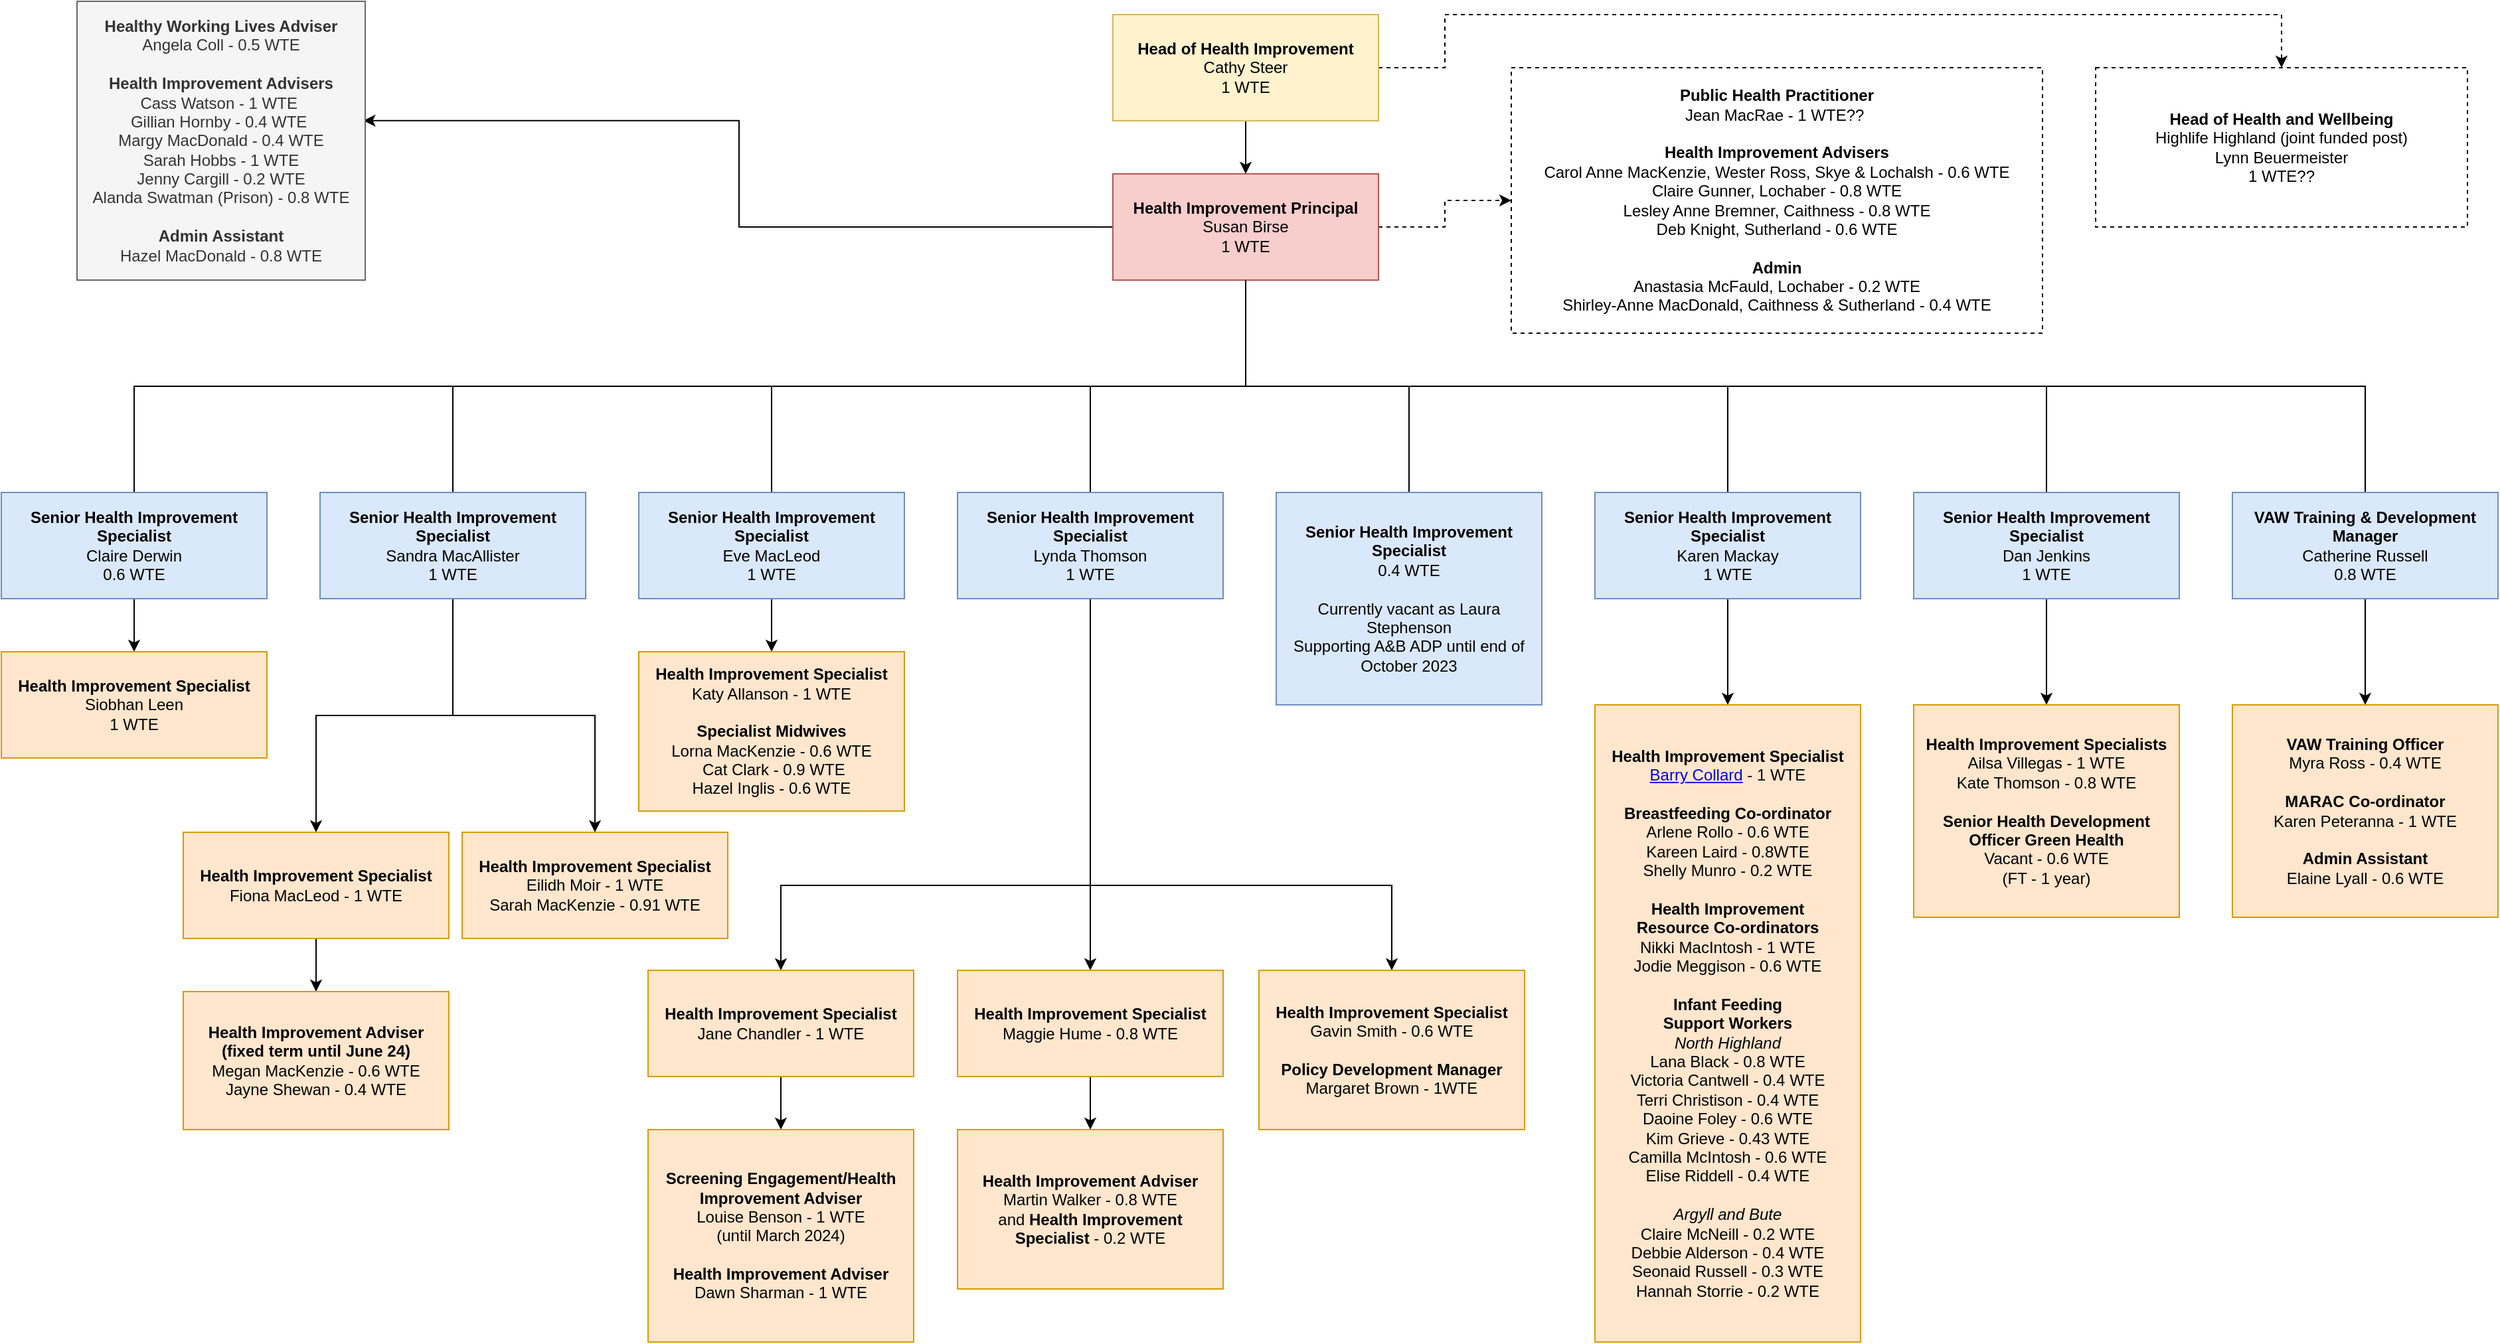 <mxfile version="21.6.6" type="github">
  <diagram name="Page-1" id="HcX3bfwF6lE1asdT7tTk">
    <mxGraphModel dx="1221" dy="751" grid="1" gridSize="10" guides="1" tooltips="1" connect="1" arrows="1" fold="1" page="1" pageScale="1" pageWidth="1920" pageHeight="1200" math="0" shadow="0">
      <root>
        <mxCell id="0" />
        <mxCell id="1" parent="0" />
        <mxCell id="362GJsHBonHIGvl6nyRb-12" style="edgeStyle=orthogonalEdgeStyle;rounded=0;orthogonalLoop=1;jettySize=auto;html=1;exitX=0.5;exitY=1;exitDx=0;exitDy=0;entryX=0.5;entryY=0;entryDx=0;entryDy=0;" parent="1" source="vD92ctXVasO_yc49qX7o-1" target="vD92ctXVasO_yc49qX7o-2" edge="1">
          <mxGeometry relative="1" as="geometry" />
        </mxCell>
        <mxCell id="dUJbXZuZC-ZlEkuP6XWf-4" value="" style="edgeStyle=orthogonalEdgeStyle;rounded=0;orthogonalLoop=1;jettySize=auto;html=1;entryX=0.5;entryY=0;entryDx=0;entryDy=0;dashed=1;" edge="1" parent="1" source="vD92ctXVasO_yc49qX7o-1" target="dUJbXZuZC-ZlEkuP6XWf-3">
          <mxGeometry relative="1" as="geometry">
            <Array as="points">
              <mxPoint x="1110" y="80" />
              <mxPoint x="1110" y="40" />
              <mxPoint x="1740" y="40" />
            </Array>
          </mxGeometry>
        </mxCell>
        <mxCell id="vD92ctXVasO_yc49qX7o-1" value="&lt;b&gt;Head of Health Improvement&lt;/b&gt;&lt;br&gt;Cathy Steer&lt;br&gt;1 WTE" style="rounded=0;whiteSpace=wrap;html=1;align=center;fillColor=#fff2cc;strokeColor=#d6b656;" parent="1" vertex="1">
          <mxGeometry x="860" y="40" width="200" height="80" as="geometry" />
        </mxCell>
        <mxCell id="l93xOszXTU8JTiS8Aog6-11" style="edgeStyle=orthogonalEdgeStyle;rounded=0;orthogonalLoop=1;jettySize=auto;html=1;entryX=0.994;entryY=0.428;entryDx=0;entryDy=0;entryPerimeter=0;" parent="1" source="vD92ctXVasO_yc49qX7o-2" target="362GJsHBonHIGvl6nyRb-2" edge="1">
          <mxGeometry relative="1" as="geometry" />
        </mxCell>
        <mxCell id="dUJbXZuZC-ZlEkuP6XWf-2" value="" style="edgeStyle=orthogonalEdgeStyle;rounded=0;orthogonalLoop=1;jettySize=auto;html=1;dashed=1;" edge="1" parent="1" source="vD92ctXVasO_yc49qX7o-2" target="dUJbXZuZC-ZlEkuP6XWf-1">
          <mxGeometry relative="1" as="geometry" />
        </mxCell>
        <UserObject label="&lt;b&gt;Health Improvement Principal&lt;br&gt;&lt;/b&gt;Susan Birse&lt;br&gt;1 WTE" id="vD92ctXVasO_yc49qX7o-2">
          <mxCell style="rounded=0;whiteSpace=wrap;html=1;align=center;fillColor=#f8cecc;strokeColor=#b85450;" parent="1" vertex="1">
            <mxGeometry x="860" y="160" width="200" height="80" as="geometry" />
          </mxCell>
        </UserObject>
        <mxCell id="362GJsHBonHIGvl6nyRb-2" value="&lt;div&gt;&lt;b&gt;Healthy Working Lives Adviser&lt;/b&gt;&lt;/div&gt;&lt;div&gt;Angela Coll - 0.5 WTE&lt;/div&gt;&lt;div&gt;&lt;br&gt;&lt;/div&gt;&lt;div&gt;&lt;b&gt;Health Improvement Advisers&lt;/b&gt;&lt;/div&gt;&lt;div&gt;&lt;div&gt;Cass Watson - 1 WTE&amp;nbsp;&lt;/div&gt;&lt;div&gt;Gillian Hornby - 0.4 WTE&amp;nbsp;&lt;/div&gt;&lt;div&gt;Margy MacDonald - 0.4 WTE&lt;/div&gt;&lt;div&gt;Sarah Hobbs - 1 WTE&lt;/div&gt;&lt;div&gt;Jenny Cargill - 0.2 WTE&lt;/div&gt;&lt;div&gt;Alanda Swatman (Prison) - 0.8 WTE&lt;/div&gt;&lt;/div&gt;&lt;div&gt;&lt;br&gt;&lt;/div&gt;&lt;div&gt;&lt;b&gt;Admin Assistant&lt;/b&gt;&lt;/div&gt;&lt;div&gt;Hazel MacDonald - 0.8 WTE&lt;/div&gt;" style="rounded=0;whiteSpace=wrap;html=1;fillColor=#f5f5f5;fontColor=#333333;strokeColor=#666666;" parent="1" vertex="1">
          <mxGeometry x="80" y="30" width="217" height="210" as="geometry" />
        </mxCell>
        <mxCell id="gycXvk_gMWdpRGh6Wd55-1" style="edgeStyle=orthogonalEdgeStyle;rounded=0;orthogonalLoop=1;jettySize=auto;html=1;exitX=0.5;exitY=0;exitDx=0;exitDy=0;entryX=0.5;entryY=1;entryDx=0;entryDy=0;endArrow=none;endFill=0;" parent="1" source="362GJsHBonHIGvl6nyRb-6" target="vD92ctXVasO_yc49qX7o-2" edge="1">
          <mxGeometry relative="1" as="geometry" />
        </mxCell>
        <mxCell id="gycXvk_gMWdpRGh6Wd55-9" value="" style="edgeStyle=orthogonalEdgeStyle;rounded=0;orthogonalLoop=1;jettySize=auto;html=1;" parent="1" source="362GJsHBonHIGvl6nyRb-6" target="gycXvk_gMWdpRGh6Wd55-8" edge="1">
          <mxGeometry relative="1" as="geometry" />
        </mxCell>
        <mxCell id="362GJsHBonHIGvl6nyRb-6" value="&lt;div&gt;&lt;b&gt;Senior Health Improvement Specialist&lt;/b&gt;&lt;/div&gt;&lt;div&gt;Claire Derwin&lt;/div&gt;&lt;div&gt;0.6 WTE&lt;/div&gt;" style="rounded=0;whiteSpace=wrap;html=1;fillColor=#dae8fc;strokeColor=#6c8ebf;" parent="1" vertex="1">
          <mxGeometry x="23" y="400" width="200" height="80" as="geometry" />
        </mxCell>
        <mxCell id="gycXvk_gMWdpRGh6Wd55-11" value="" style="edgeStyle=orthogonalEdgeStyle;rounded=0;orthogonalLoop=1;jettySize=auto;html=1;" parent="1" source="362GJsHBonHIGvl6nyRb-7" target="gycXvk_gMWdpRGh6Wd55-10" edge="1">
          <mxGeometry relative="1" as="geometry" />
        </mxCell>
        <mxCell id="gycXvk_gMWdpRGh6Wd55-33" style="edgeStyle=orthogonalEdgeStyle;rounded=0;orthogonalLoop=1;jettySize=auto;html=1;exitX=0.5;exitY=0;exitDx=0;exitDy=0;entryX=0.5;entryY=1;entryDx=0;entryDy=0;endArrow=none;endFill=0;" parent="1" source="362GJsHBonHIGvl6nyRb-7" target="vD92ctXVasO_yc49qX7o-2" edge="1">
          <mxGeometry relative="1" as="geometry" />
        </mxCell>
        <mxCell id="l93xOszXTU8JTiS8Aog6-9" style="edgeStyle=orthogonalEdgeStyle;rounded=0;orthogonalLoop=1;jettySize=auto;html=1;entryX=0.5;entryY=0;entryDx=0;entryDy=0;" parent="1" source="362GJsHBonHIGvl6nyRb-7" target="l93xOszXTU8JTiS8Aog6-8" edge="1">
          <mxGeometry relative="1" as="geometry" />
        </mxCell>
        <mxCell id="362GJsHBonHIGvl6nyRb-7" value="&lt;div&gt;&lt;b&gt;Senior Health Improvement Specialist&lt;/b&gt;&lt;/div&gt;&lt;div&gt;Sandra MacAllister&lt;/div&gt;&lt;div&gt;1 WTE&lt;/div&gt;" style="rounded=0;whiteSpace=wrap;html=1;fillColor=#dae8fc;strokeColor=#6c8ebf;" parent="1" vertex="1">
          <mxGeometry x="263" y="400" width="200" height="80" as="geometry" />
        </mxCell>
        <mxCell id="gycXvk_gMWdpRGh6Wd55-3" style="edgeStyle=orthogonalEdgeStyle;rounded=0;orthogonalLoop=1;jettySize=auto;html=1;exitX=0.5;exitY=0;exitDx=0;exitDy=0;entryX=0.5;entryY=1;entryDx=0;entryDy=0;endArrow=none;endFill=0;" parent="1" source="362GJsHBonHIGvl6nyRb-8" target="vD92ctXVasO_yc49qX7o-2" edge="1">
          <mxGeometry relative="1" as="geometry" />
        </mxCell>
        <mxCell id="gycXvk_gMWdpRGh6Wd55-13" value="" style="edgeStyle=orthogonalEdgeStyle;rounded=0;orthogonalLoop=1;jettySize=auto;html=1;" parent="1" source="362GJsHBonHIGvl6nyRb-8" target="gycXvk_gMWdpRGh6Wd55-12" edge="1">
          <mxGeometry relative="1" as="geometry" />
        </mxCell>
        <mxCell id="362GJsHBonHIGvl6nyRb-8" value="&lt;div&gt;&lt;b&gt;Senior Health Improvement Specialist&lt;/b&gt;&lt;/div&gt;&lt;div&gt;Eve MacLeod&lt;/div&gt;&lt;div&gt;1 WTE&lt;/div&gt;" style="rounded=0;whiteSpace=wrap;html=1;fillColor=#dae8fc;strokeColor=#6c8ebf;" parent="1" vertex="1">
          <mxGeometry x="503" y="400" width="200" height="80" as="geometry" />
        </mxCell>
        <mxCell id="gycXvk_gMWdpRGh6Wd55-4" style="edgeStyle=orthogonalEdgeStyle;rounded=0;orthogonalLoop=1;jettySize=auto;html=1;exitX=0.5;exitY=0;exitDx=0;exitDy=0;entryX=0.5;entryY=1;entryDx=0;entryDy=0;endArrow=none;endFill=0;" parent="1" source="362GJsHBonHIGvl6nyRb-9" target="vD92ctXVasO_yc49qX7o-2" edge="1">
          <mxGeometry relative="1" as="geometry" />
        </mxCell>
        <mxCell id="l93xOszXTU8JTiS8Aog6-3" style="edgeStyle=orthogonalEdgeStyle;rounded=0;orthogonalLoop=1;jettySize=auto;html=1;" parent="1" source="362GJsHBonHIGvl6nyRb-9" target="gycXvk_gMWdpRGh6Wd55-14" edge="1">
          <mxGeometry relative="1" as="geometry">
            <Array as="points">
              <mxPoint x="843" y="696" />
              <mxPoint x="610" y="696" />
            </Array>
          </mxGeometry>
        </mxCell>
        <mxCell id="l93xOszXTU8JTiS8Aog6-4" style="edgeStyle=orthogonalEdgeStyle;rounded=0;orthogonalLoop=1;jettySize=auto;html=1;entryX=0.5;entryY=0;entryDx=0;entryDy=0;" parent="1" target="l93xOszXTU8JTiS8Aog6-2" edge="1">
          <mxGeometry relative="1" as="geometry">
            <mxPoint x="843" y="426" as="sourcePoint" />
            <mxPoint x="1070" y="666" as="targetPoint" />
            <Array as="points">
              <mxPoint x="843" y="696" />
              <mxPoint x="1070" y="696" />
            </Array>
          </mxGeometry>
        </mxCell>
        <mxCell id="l93xOszXTU8JTiS8Aog6-5" style="edgeStyle=orthogonalEdgeStyle;rounded=0;orthogonalLoop=1;jettySize=auto;html=1;" parent="1" source="362GJsHBonHIGvl6nyRb-9" target="l93xOszXTU8JTiS8Aog6-1" edge="1">
          <mxGeometry relative="1" as="geometry">
            <Array as="points">
              <mxPoint x="843" y="616" />
              <mxPoint x="843" y="616" />
            </Array>
          </mxGeometry>
        </mxCell>
        <mxCell id="362GJsHBonHIGvl6nyRb-9" value="&lt;div&gt;&lt;b&gt;Senior Health Improvement Specialist&lt;/b&gt;&lt;/div&gt;&lt;div&gt;&lt;div&gt;Lynda Thomson&lt;/div&gt;&lt;div&gt;1 WTE&lt;/div&gt;&lt;/div&gt;" style="rounded=0;whiteSpace=wrap;html=1;fillColor=#dae8fc;strokeColor=#6c8ebf;" parent="1" vertex="1">
          <mxGeometry x="743" y="400" width="200" height="80" as="geometry" />
        </mxCell>
        <mxCell id="gycXvk_gMWdpRGh6Wd55-5" style="edgeStyle=orthogonalEdgeStyle;rounded=0;orthogonalLoop=1;jettySize=auto;html=1;exitX=0.5;exitY=0;exitDx=0;exitDy=0;entryX=0.5;entryY=1;entryDx=0;entryDy=0;endArrow=none;endFill=0;" parent="1" source="362GJsHBonHIGvl6nyRb-10" target="vD92ctXVasO_yc49qX7o-2" edge="1">
          <mxGeometry relative="1" as="geometry" />
        </mxCell>
        <mxCell id="362GJsHBonHIGvl6nyRb-10" value="&lt;div&gt;&lt;b&gt;Senior Health Improvement Specialist&lt;/b&gt;&lt;/div&gt;&lt;div&gt;&lt;div&gt;0.4 WTE&lt;/div&gt;&lt;div&gt;&lt;br&gt;&lt;/div&gt;&lt;div&gt;Currently vacant as Laura Stephenson&lt;/div&gt;&lt;div&gt;Supporting A&amp;amp;B ADP until end of October 2023&lt;/div&gt;&lt;/div&gt;" style="rounded=0;whiteSpace=wrap;html=1;fillColor=#dae8fc;strokeColor=#6c8ebf;" parent="1" vertex="1">
          <mxGeometry x="983" y="400" width="200" height="160" as="geometry" />
        </mxCell>
        <mxCell id="gycXvk_gMWdpRGh6Wd55-7" style="edgeStyle=orthogonalEdgeStyle;rounded=0;orthogonalLoop=1;jettySize=auto;html=1;exitX=0.5;exitY=0;exitDx=0;exitDy=0;entryX=0.5;entryY=1;entryDx=0;entryDy=0;endArrow=none;endFill=0;" parent="1" source="362GJsHBonHIGvl6nyRb-11" target="vD92ctXVasO_yc49qX7o-2" edge="1">
          <mxGeometry relative="1" as="geometry" />
        </mxCell>
        <mxCell id="gycXvk_gMWdpRGh6Wd55-19" value="" style="edgeStyle=orthogonalEdgeStyle;rounded=0;orthogonalLoop=1;jettySize=auto;html=1;" parent="1" source="362GJsHBonHIGvl6nyRb-11" target="gycXvk_gMWdpRGh6Wd55-18" edge="1">
          <mxGeometry relative="1" as="geometry" />
        </mxCell>
        <mxCell id="362GJsHBonHIGvl6nyRb-11" value="&lt;div&gt;&lt;b&gt;Senior Health Improvement Specialist&lt;/b&gt;&lt;/div&gt;&lt;div&gt;Karen Mackay&lt;/div&gt;&lt;div&gt;1 WTE&lt;/div&gt;" style="rounded=0;whiteSpace=wrap;html=1;fillColor=#dae8fc;strokeColor=#6c8ebf;" parent="1" vertex="1">
          <mxGeometry x="1223" y="400" width="200" height="80" as="geometry" />
        </mxCell>
        <mxCell id="gycXvk_gMWdpRGh6Wd55-8" value="&lt;div&gt;&lt;b&gt;Health Improvement Specialist&lt;/b&gt;&lt;/div&gt;&lt;div&gt;Siobhan Leen&lt;/div&gt;&lt;div&gt;1 WTE&lt;/div&gt;" style="rounded=0;whiteSpace=wrap;html=1;fillColor=#ffe6cc;strokeColor=#d79b00;" parent="1" vertex="1">
          <mxGeometry x="23" y="520" width="200" height="80" as="geometry" />
        </mxCell>
        <mxCell id="5PrLI-bdZE74SPTcNNlp-3" value="" style="edgeStyle=orthogonalEdgeStyle;rounded=0;orthogonalLoop=1;jettySize=auto;html=1;" parent="1" source="gycXvk_gMWdpRGh6Wd55-10" target="5PrLI-bdZE74SPTcNNlp-2" edge="1">
          <mxGeometry relative="1" as="geometry" />
        </mxCell>
        <mxCell id="gycXvk_gMWdpRGh6Wd55-10" value="&lt;div&gt;&lt;b&gt;Health Improvement Specialist&lt;/b&gt;&lt;/div&gt;&lt;div&gt;Fiona MacLeod - 1 WTE&lt;/div&gt;" style="rounded=0;whiteSpace=wrap;html=1;fillColor=#ffe6cc;strokeColor=#d79b00;" parent="1" vertex="1">
          <mxGeometry x="160" y="656" width="200" height="80" as="geometry" />
        </mxCell>
        <mxCell id="gycXvk_gMWdpRGh6Wd55-12" value="&lt;div&gt;&lt;b&gt;Health Improvement Specialist&lt;/b&gt;&lt;/div&gt;&lt;div&gt;Katy Allanson - 1 WTE&lt;/div&gt;&lt;div&gt;&lt;br&gt;&lt;/div&gt;&lt;div&gt;&lt;b&gt;Specialist Midwives&lt;/b&gt;&lt;/div&gt;&lt;div&gt;&lt;div&gt;Lorna MacKenzie - 0.6 WTE&lt;/div&gt;&lt;div&gt;&amp;nbsp;Cat Clark - 0.9 WTE&lt;/div&gt;&lt;div&gt;Hazel Inglis - 0.6 WTE&lt;/div&gt;&lt;/div&gt;" style="rounded=0;whiteSpace=wrap;html=1;fillColor=#ffe6cc;strokeColor=#d79b00;" parent="1" vertex="1">
          <mxGeometry x="503" y="520" width="200" height="120" as="geometry" />
        </mxCell>
        <mxCell id="gycXvk_gMWdpRGh6Wd55-21" value="" style="edgeStyle=orthogonalEdgeStyle;rounded=0;orthogonalLoop=1;jettySize=auto;html=1;" parent="1" source="gycXvk_gMWdpRGh6Wd55-14" target="gycXvk_gMWdpRGh6Wd55-20" edge="1">
          <mxGeometry relative="1" as="geometry" />
        </mxCell>
        <mxCell id="gycXvk_gMWdpRGh6Wd55-14" value="&lt;div&gt;&lt;b&gt;Health Improvement Specialist&lt;/b&gt;&lt;/div&gt;&lt;div&gt;Jane Chandler - 1 WTE&lt;/div&gt;" style="rounded=0;whiteSpace=wrap;html=1;fillColor=#ffe6cc;strokeColor=#d79b00;" parent="1" vertex="1">
          <mxGeometry x="510" y="760" width="200" height="80" as="geometry" />
        </mxCell>
        <mxCell id="gycXvk_gMWdpRGh6Wd55-18" value="&lt;div&gt;&lt;b&gt;Health Improvement Specialist&lt;/b&gt;&lt;/div&gt;&lt;div&gt;&lt;a href=&quot;https://nhshighland.publichealth.scot.nhs.uk/staff/barry-collard/&quot;&gt;Barry Collard&lt;/a&gt; - 1 WTE&lt;/div&gt;&lt;div&gt;&lt;b&gt;&lt;br&gt;&lt;/b&gt;&lt;/div&gt;&lt;div&gt;&lt;b&gt;Breastfeeding Co-ordinator&lt;/b&gt;&lt;/div&gt;&lt;div&gt;Arlene Rollo - 0.6 WTE&lt;/div&gt;&lt;div&gt;&lt;div&gt;Kareen Laird - 0.8WTE&lt;/div&gt;&lt;div&gt;Shelly Munro - 0.2 WTE&lt;/div&gt;&lt;/div&gt;&lt;div&gt;&lt;b&gt;&lt;br&gt;&lt;/b&gt;&lt;/div&gt;&lt;b&gt;Health Improvement &lt;br&gt;Resource Co-ordinators&lt;/b&gt;&lt;br&gt;&lt;div&gt;Nikki MacIntosh - 1 WTE&lt;/div&gt;&lt;div&gt;Jodie Meggison - 0.6 WTE&lt;/div&gt;&lt;div&gt;&lt;b&gt;&lt;br&gt;&lt;/b&gt;&lt;/div&gt;&lt;div&gt;&lt;b&gt;Infant Feeding&lt;br&gt;Support Workers&lt;/b&gt;&lt;/div&gt;&lt;div&gt;&lt;div style=&quot;&quot;&gt;&lt;i&gt;North Highland&lt;/i&gt;&lt;/div&gt;&lt;div style=&quot;&quot;&gt;Lana Black - 0.8 WTE&lt;/div&gt;&lt;div style=&quot;&quot;&gt;Victoria Cantwell - 0.4 WTE&lt;/div&gt;&lt;div style=&quot;&quot;&gt;Terri Christison - 0.4 WTE&lt;/div&gt;&lt;div style=&quot;&quot;&gt;Daoine Foley - 0.6 WTE&lt;/div&gt;&lt;div style=&quot;&quot;&gt;Kim Grieve - 0.43 WTE&lt;/div&gt;&lt;div style=&quot;&quot;&gt;Camilla McIntosh - 0.6 WTE&lt;/div&gt;&lt;div style=&quot;&quot;&gt;Elise Riddell - 0.4 WTE&lt;/div&gt;&lt;div style=&quot;&quot;&gt;&lt;br&gt;&lt;/div&gt;&lt;div style=&quot;&quot;&gt;&lt;i&gt;Argyll and Bute&lt;/i&gt;&lt;/div&gt;&lt;div style=&quot;&quot;&gt;Claire&amp;nbsp;McNeill&amp;nbsp;- 0.2 WTE&lt;/div&gt;&lt;div style=&quot;&quot;&gt;Debbie Alderson - 0.4 WTE&lt;/div&gt;&lt;div style=&quot;&quot;&gt;Seonaid Russell - 0.3 WTE&lt;/div&gt;&lt;div style=&quot;&quot;&gt;Hannah Storrie - 0.2 WTE&lt;/div&gt;&lt;/div&gt;" style="rounded=0;whiteSpace=wrap;html=1;fillColor=#ffe6cc;strokeColor=#d79b00;" parent="1" vertex="1">
          <mxGeometry x="1223" y="560" width="200" height="480" as="geometry" />
        </mxCell>
        <mxCell id="gycXvk_gMWdpRGh6Wd55-20" value="&lt;b&gt;Screening Engagement/Health Improvement Adviser&lt;/b&gt;&lt;div&gt;Louise Benson - 1 WTE&lt;br&gt;&lt;/div&gt;&lt;div&gt;(until March 2024)&lt;/div&gt;&lt;div&gt;&lt;b&gt;&lt;br&gt;&lt;/b&gt;&lt;/div&gt;&lt;div&gt;&lt;b&gt;Health Improvement Adviser&lt;/b&gt;&lt;/div&gt;&lt;div&gt;Dawn Sharman - 1 WTE&lt;/div&gt;" style="rounded=0;whiteSpace=wrap;html=1;fillColor=#ffe6cc;strokeColor=#d79b00;" parent="1" vertex="1">
          <mxGeometry x="510" y="880" width="200" height="160" as="geometry" />
        </mxCell>
        <mxCell id="gycXvk_gMWdpRGh6Wd55-25" style="edgeStyle=orthogonalEdgeStyle;rounded=0;orthogonalLoop=1;jettySize=auto;html=1;exitX=0.5;exitY=0;exitDx=0;exitDy=0;entryX=0.5;entryY=1;entryDx=0;entryDy=0;endArrow=none;endFill=0;" parent="1" source="gycXvk_gMWdpRGh6Wd55-22" target="vD92ctXVasO_yc49qX7o-2" edge="1">
          <mxGeometry relative="1" as="geometry" />
        </mxCell>
        <mxCell id="gycXvk_gMWdpRGh6Wd55-28" value="" style="edgeStyle=orthogonalEdgeStyle;rounded=0;orthogonalLoop=1;jettySize=auto;html=1;" parent="1" source="gycXvk_gMWdpRGh6Wd55-22" target="gycXvk_gMWdpRGh6Wd55-27" edge="1">
          <mxGeometry relative="1" as="geometry" />
        </mxCell>
        <mxCell id="gycXvk_gMWdpRGh6Wd55-22" value="&lt;div&gt;&lt;b&gt;Senior Health Improvement Specialist&lt;/b&gt;&lt;/div&gt;&lt;div&gt;&lt;div&gt;Dan Jenkins&lt;/div&gt;&lt;div&gt;1 WTE&lt;/div&gt;&lt;/div&gt;" style="rounded=0;whiteSpace=wrap;html=1;fillColor=#dae8fc;strokeColor=#6c8ebf;" parent="1" vertex="1">
          <mxGeometry x="1463" y="400" width="200" height="80" as="geometry" />
        </mxCell>
        <mxCell id="gycXvk_gMWdpRGh6Wd55-26" style="edgeStyle=orthogonalEdgeStyle;rounded=0;orthogonalLoop=1;jettySize=auto;html=1;exitX=0.5;exitY=0;exitDx=0;exitDy=0;entryX=0.5;entryY=1;entryDx=0;entryDy=0;endArrow=none;endFill=0;" parent="1" source="gycXvk_gMWdpRGh6Wd55-23" target="vD92ctXVasO_yc49qX7o-2" edge="1">
          <mxGeometry relative="1" as="geometry" />
        </mxCell>
        <mxCell id="gycXvk_gMWdpRGh6Wd55-30" value="" style="edgeStyle=orthogonalEdgeStyle;rounded=0;orthogonalLoop=1;jettySize=auto;html=1;" parent="1" source="gycXvk_gMWdpRGh6Wd55-23" target="gycXvk_gMWdpRGh6Wd55-29" edge="1">
          <mxGeometry relative="1" as="geometry" />
        </mxCell>
        <mxCell id="gycXvk_gMWdpRGh6Wd55-23" value="&lt;div&gt;&lt;b&gt;VAW Training &amp;amp; Development Manager&lt;/b&gt;&lt;/div&gt;&lt;div&gt;Catherine Russell&lt;/div&gt;&lt;div&gt;0.8 WTE&lt;/div&gt;" style="rounded=0;whiteSpace=wrap;html=1;fillColor=#dae8fc;strokeColor=#6c8ebf;" parent="1" vertex="1">
          <mxGeometry x="1703" y="400" width="200" height="80" as="geometry" />
        </mxCell>
        <mxCell id="gycXvk_gMWdpRGh6Wd55-27" value="&lt;div&gt;&lt;b&gt;Health Improvement Specialists&lt;/b&gt;&lt;/div&gt;&lt;div style=&quot;border-color: var(--border-color);&quot;&gt;Ailsa Villegas -&amp;nbsp;&lt;span style=&quot;background-color: initial;&quot;&gt;1 WTE&lt;/span&gt;&lt;/div&gt;Kate Thomson&amp;nbsp;- 0.8 WTE&lt;br&gt;&lt;br&gt;&lt;div style=&quot;border-color: var(--border-color);&quot;&gt;&lt;b style=&quot;border-color: var(--border-color); background-color: initial;&quot;&gt;Senior Health Development Officer Green Health&lt;/b&gt;&lt;br style=&quot;border-color: var(--border-color);&quot;&gt;&lt;/div&gt;&lt;div style=&quot;border-color: var(--border-color);&quot;&gt;Vacant - 0.6 WTE&lt;br style=&quot;border-color: var(--border-color);&quot;&gt;(FT - 1 year)&lt;/div&gt;" style="rounded=0;whiteSpace=wrap;html=1;fillColor=#ffe6cc;strokeColor=#d79b00;" parent="1" vertex="1">
          <mxGeometry x="1463" y="560" width="200" height="160" as="geometry" />
        </mxCell>
        <mxCell id="gycXvk_gMWdpRGh6Wd55-29" value="&lt;div&gt;&lt;b&gt;VAW Training Officer&lt;/b&gt;&lt;/div&gt;&lt;div&gt;Myra Ross - 0.4 WTE&lt;/div&gt;&lt;div&gt;&lt;br&gt;&lt;/div&gt;&lt;div&gt;&lt;b&gt;MARAC Co-ordinator&lt;/b&gt;&lt;/div&gt;&lt;div&gt;Karen Peteranna - 1 WTE&lt;/div&gt;&lt;div&gt;&lt;br&gt;&lt;/div&gt;&lt;div&gt;&lt;b&gt;Admin Assistant&lt;/b&gt;&lt;/div&gt;&lt;div&gt;Elaine Lyall - 0.6 WTE&lt;/div&gt;" style="rounded=0;whiteSpace=wrap;html=1;fillColor=#ffe6cc;strokeColor=#d79b00;" parent="1" vertex="1">
          <mxGeometry x="1703" y="560" width="200" height="160" as="geometry" />
        </mxCell>
        <mxCell id="gycXvk_gMWdpRGh6Wd55-31" value="&lt;div&gt;&lt;b&gt;Health Improvement Adviser&lt;/b&gt;&lt;/div&gt;&lt;div&gt;&lt;div&gt;Martin Walker - 0.8 WTE &lt;br&gt;and&amp;nbsp;&lt;span style=&quot;background-color: initial;&quot;&gt;&lt;b&gt;Health Improvement &lt;br&gt;Specialist&lt;/b&gt; - 0.2 WTE&lt;/span&gt;&lt;/div&gt;&lt;/div&gt;" style="rounded=0;whiteSpace=wrap;html=1;fillColor=#ffe6cc;strokeColor=#d79b00;" parent="1" vertex="1">
          <mxGeometry x="743" y="880" width="200" height="120" as="geometry" />
        </mxCell>
        <mxCell id="5PrLI-bdZE74SPTcNNlp-2" value="&lt;div&gt;&lt;b&gt;Health Improvement Adviser&lt;/b&gt;&lt;/div&gt;&lt;div&gt;&lt;b&gt;(fixed term until June 24)&lt;/b&gt;&lt;/div&gt;&lt;div&gt;&lt;div&gt;Megan MacKenzie - 0.6 WTE&lt;/div&gt;&lt;div&gt;Jayne Shewan - 0.4 WTE&lt;/div&gt;&lt;/div&gt;" style="rounded=0;whiteSpace=wrap;html=1;fillColor=#ffe6cc;strokeColor=#d79b00;" parent="1" vertex="1">
          <mxGeometry x="160" y="776" width="200" height="104" as="geometry" />
        </mxCell>
        <mxCell id="l93xOszXTU8JTiS8Aog6-7" style="edgeStyle=orthogonalEdgeStyle;rounded=0;orthogonalLoop=1;jettySize=auto;html=1;" parent="1" source="l93xOszXTU8JTiS8Aog6-1" target="gycXvk_gMWdpRGh6Wd55-31" edge="1">
          <mxGeometry relative="1" as="geometry" />
        </mxCell>
        <mxCell id="l93xOszXTU8JTiS8Aog6-1" value="&lt;div&gt;&lt;b&gt;Health Improvement Specialist&lt;/b&gt;&lt;/div&gt;&lt;div&gt;&lt;span style=&quot;background-color: initial;&quot;&gt;Maggie Hume - 0.8 WTE&lt;/span&gt;&lt;br&gt;&lt;/div&gt;" style="rounded=0;whiteSpace=wrap;html=1;fillColor=#ffe6cc;strokeColor=#d79b00;" parent="1" vertex="1">
          <mxGeometry x="743" y="760" width="200" height="80" as="geometry" />
        </mxCell>
        <mxCell id="l93xOszXTU8JTiS8Aog6-2" value="&lt;div&gt;&lt;b&gt;Health Improvement Specialist&lt;/b&gt;&lt;/div&gt;&lt;div&gt;Gavin Smith - 0.6 WTE&lt;/div&gt;&lt;div&gt;&lt;b&gt;&lt;br&gt;&lt;/b&gt;&lt;/div&gt;&lt;div&gt;&lt;b&gt;Policy Development Manager&lt;/b&gt;&lt;/div&gt;&lt;div&gt;Margaret Brown - 1WTE&lt;/div&gt;" style="rounded=0;whiteSpace=wrap;html=1;fillColor=#ffe6cc;strokeColor=#d79b00;" parent="1" vertex="1">
          <mxGeometry x="970" y="760" width="200" height="120" as="geometry" />
        </mxCell>
        <mxCell id="l93xOszXTU8JTiS8Aog6-8" value="&lt;div&gt;&lt;b&gt;Health Improvement Specialist&lt;/b&gt;&lt;/div&gt;&lt;div&gt;Eilidh Moir - 1 WTE&lt;/div&gt;&lt;div&gt;Sarah MacKenzie - 0.91 WTE&lt;/div&gt;" style="rounded=0;whiteSpace=wrap;html=1;fillColor=#ffe6cc;strokeColor=#d79b00;" parent="1" vertex="1">
          <mxGeometry x="370" y="656" width="200" height="80" as="geometry" />
        </mxCell>
        <mxCell id="dUJbXZuZC-ZlEkuP6XWf-1" value="&lt;div style=&quot;border-color: var(--border-color);&quot;&gt;&lt;div style=&quot;border-color: var(--border-color);&quot;&gt;&lt;b&gt;Public Health Practitioner&lt;/b&gt;&lt;/div&gt;&lt;div style=&quot;border-color: var(--border-color);&quot;&gt;Jean MacRae - 1 WTE??&amp;nbsp;&lt;br&gt;&lt;/div&gt;&lt;div style=&quot;border-color: var(--border-color);&quot;&gt;&lt;br&gt;&lt;/div&gt;&lt;div style=&quot;border-color: var(--border-color);&quot;&gt;&lt;b&gt;Health Improvement Advisers&lt;/b&gt;&lt;/div&gt;&lt;div style=&quot;border-color: var(--border-color);&quot;&gt;Carol Anne MacKenzie, Wester Ross, Skye &amp;amp; Lochalsh - 0.6 WTE&lt;/div&gt;&lt;div style=&quot;border-color: var(--border-color);&quot;&gt;Claire Gunner, Lochaber - 0.8 WTE&lt;/div&gt;&lt;div style=&quot;border-color: var(--border-color);&quot;&gt;Lesley Anne Bremner, Caithness - 0.8 WTE&lt;/div&gt;&lt;div style=&quot;border-color: var(--border-color);&quot;&gt;Deb Knight, Sutherland - 0.6 WTE&lt;/div&gt;&lt;div style=&quot;border-color: var(--border-color);&quot;&gt;&lt;br&gt;&lt;/div&gt;&lt;div style=&quot;border-color: var(--border-color);&quot;&gt;&lt;b&gt;Admin&lt;/b&gt;&lt;/div&gt;&lt;div style=&quot;border-color: var(--border-color);&quot;&gt;&lt;span style=&quot;background-color: initial;&quot;&gt;Anastasia McFauld, Lochaber - 0.2 WTE&lt;/span&gt;&lt;br&gt;&lt;/div&gt;&lt;div style=&quot;border-color: var(--border-color);&quot;&gt;Shirley-Anne MacDonald, Caithness &amp;amp; Sutherland - 0.4 WTE&lt;/div&gt;&lt;/div&gt;" style="rounded=0;whiteSpace=wrap;html=1;dashed=1;" vertex="1" parent="1">
          <mxGeometry x="1160" y="80" width="400" height="200" as="geometry" />
        </mxCell>
        <mxCell id="dUJbXZuZC-ZlEkuP6XWf-3" value="&lt;div&gt;&lt;span style=&quot;background-color: initial;&quot;&gt;&lt;b&gt;Head of Health and Wellbeing&lt;/b&gt;&lt;/span&gt;&lt;br&gt;&lt;/div&gt;&lt;div&gt;Highlife Highland (joint funded post)&lt;/div&gt;&lt;div&gt;&lt;div style=&quot;border-color: var(--border-color);&quot;&gt;Lynn Beuermeister&lt;/div&gt;&lt;/div&gt;&lt;div style=&quot;border-color: var(--border-color);&quot;&gt;1 WTE??&lt;/div&gt;" style="rounded=0;whiteSpace=wrap;html=1;dashed=1;" vertex="1" parent="1">
          <mxGeometry x="1600" y="80" width="280" height="120" as="geometry" />
        </mxCell>
      </root>
    </mxGraphModel>
  </diagram>
</mxfile>

